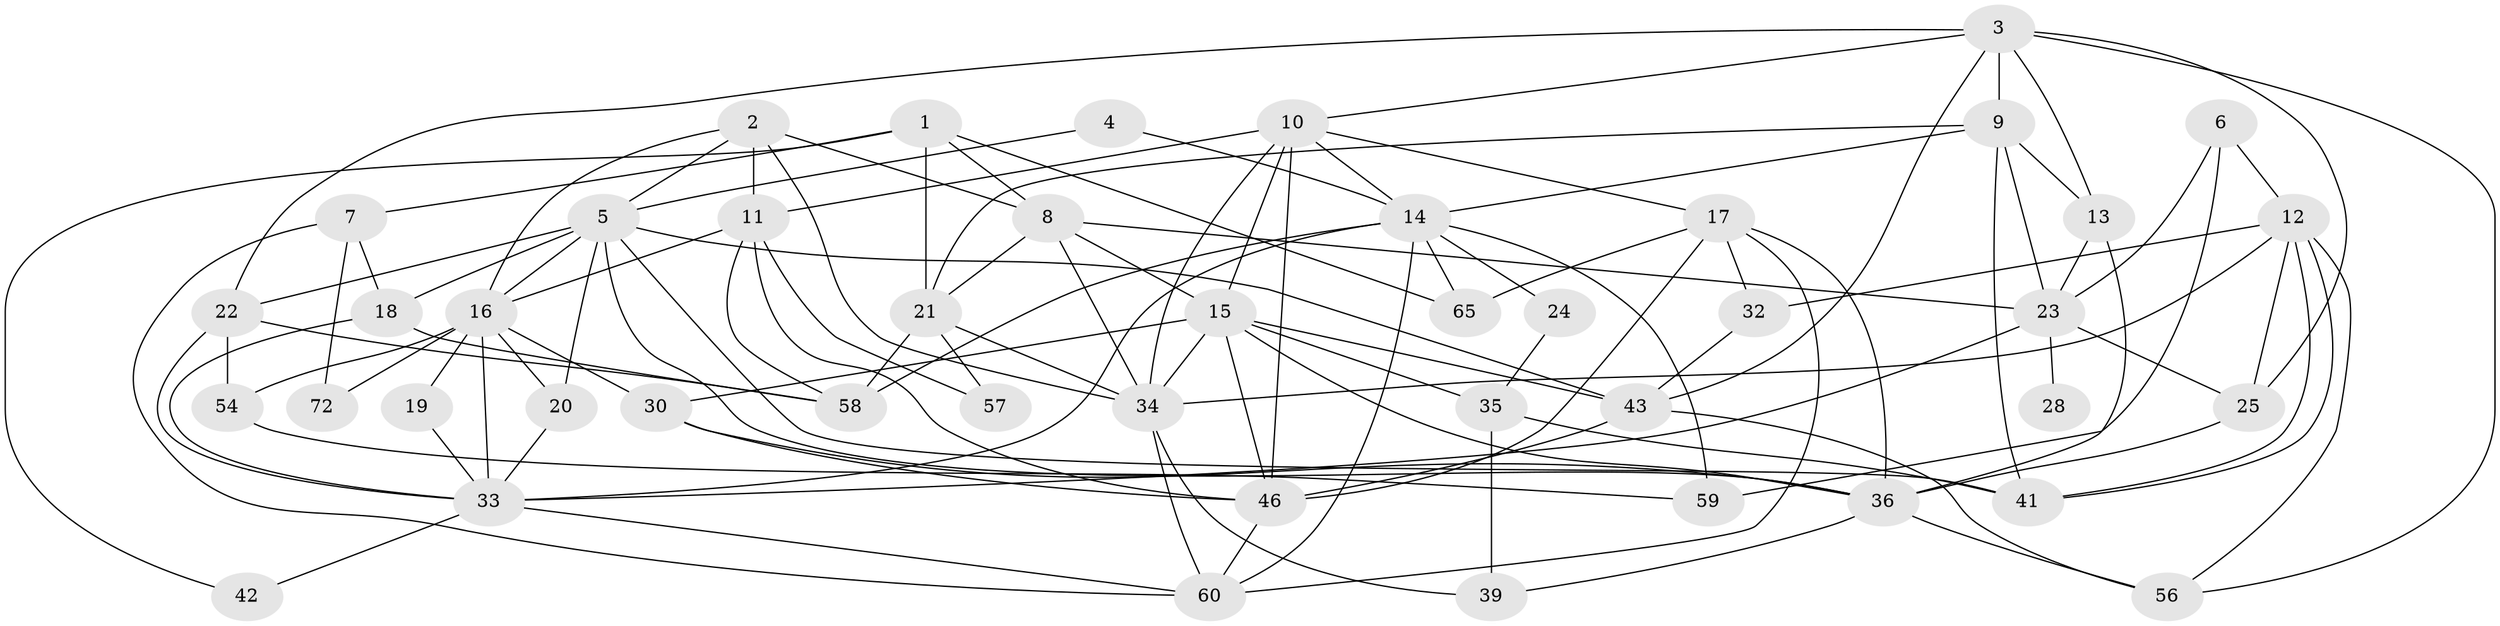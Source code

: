 // original degree distribution, {3: 0.3055555555555556, 5: 0.125, 2: 0.1388888888888889, 7: 0.06944444444444445, 4: 0.2361111111111111, 6: 0.125}
// Generated by graph-tools (version 1.1) at 2025/41/03/06/25 10:41:53]
// undirected, 45 vertices, 112 edges
graph export_dot {
graph [start="1"]
  node [color=gray90,style=filled];
  1 [super="+71"];
  2;
  3 [super="+27"];
  4;
  5 [super="+69"];
  6;
  7 [super="+70"];
  8 [super="+49"];
  9 [super="+63"];
  10 [super="+26"];
  11 [super="+51"];
  12 [super="+29"];
  13 [super="+68"];
  14 [super="+45"];
  15 [super="+53"];
  16 [super="+38"];
  17 [super="+52"];
  18;
  19;
  20 [super="+62"];
  21 [super="+64"];
  22 [super="+40"];
  23 [super="+37"];
  24;
  25;
  28;
  30 [super="+31"];
  32;
  33 [super="+55"];
  34 [super="+44"];
  35 [super="+66"];
  36 [super="+48"];
  39;
  41;
  42;
  43 [super="+50"];
  46 [super="+47"];
  54;
  56;
  57;
  58;
  59 [super="+67"];
  60 [super="+61"];
  65;
  72;
  1 -- 42;
  1 -- 8;
  1 -- 65;
  1 -- 21;
  1 -- 7;
  2 -- 8;
  2 -- 5;
  2 -- 11;
  2 -- 16;
  2 -- 34;
  3 -- 25;
  3 -- 56;
  3 -- 13;
  3 -- 10;
  3 -- 9;
  3 -- 43;
  3 -- 22;
  4 -- 14;
  4 -- 5;
  5 -- 22;
  5 -- 18;
  5 -- 36;
  5 -- 41;
  5 -- 16;
  5 -- 43;
  5 -- 20;
  6 -- 23;
  6 -- 12;
  6 -- 59;
  7 -- 72;
  7 -- 60;
  7 -- 18;
  8 -- 34;
  8 -- 23;
  8 -- 15;
  8 -- 21;
  9 -- 41;
  9 -- 23;
  9 -- 21;
  9 -- 13;
  9 -- 14;
  10 -- 17;
  10 -- 34;
  10 -- 11;
  10 -- 46;
  10 -- 14;
  10 -- 15;
  11 -- 57;
  11 -- 46;
  11 -- 16;
  11 -- 58;
  12 -- 56;
  12 -- 41;
  12 -- 41;
  12 -- 32;
  12 -- 25;
  12 -- 34;
  13 -- 36;
  13 -- 23;
  14 -- 58;
  14 -- 59;
  14 -- 33;
  14 -- 65;
  14 -- 24;
  14 -- 60;
  15 -- 46;
  15 -- 35;
  15 -- 43;
  15 -- 36;
  15 -- 34;
  15 -- 30;
  16 -- 19;
  16 -- 20;
  16 -- 33;
  16 -- 54;
  16 -- 72;
  16 -- 30;
  17 -- 60;
  17 -- 32;
  17 -- 65;
  17 -- 36;
  17 -- 46;
  18 -- 58;
  18 -- 33;
  19 -- 33;
  20 -- 33;
  21 -- 58;
  21 -- 57;
  21 -- 34;
  22 -- 33;
  22 -- 54;
  22 -- 58;
  23 -- 28 [weight=2];
  23 -- 25;
  23 -- 33;
  24 -- 35;
  25 -- 36;
  30 -- 46;
  30 -- 36;
  32 -- 43;
  33 -- 42;
  33 -- 60;
  34 -- 39;
  34 -- 60;
  35 -- 39;
  35 -- 41;
  36 -- 56;
  36 -- 39;
  43 -- 56;
  43 -- 46;
  46 -- 60;
  54 -- 59;
}
